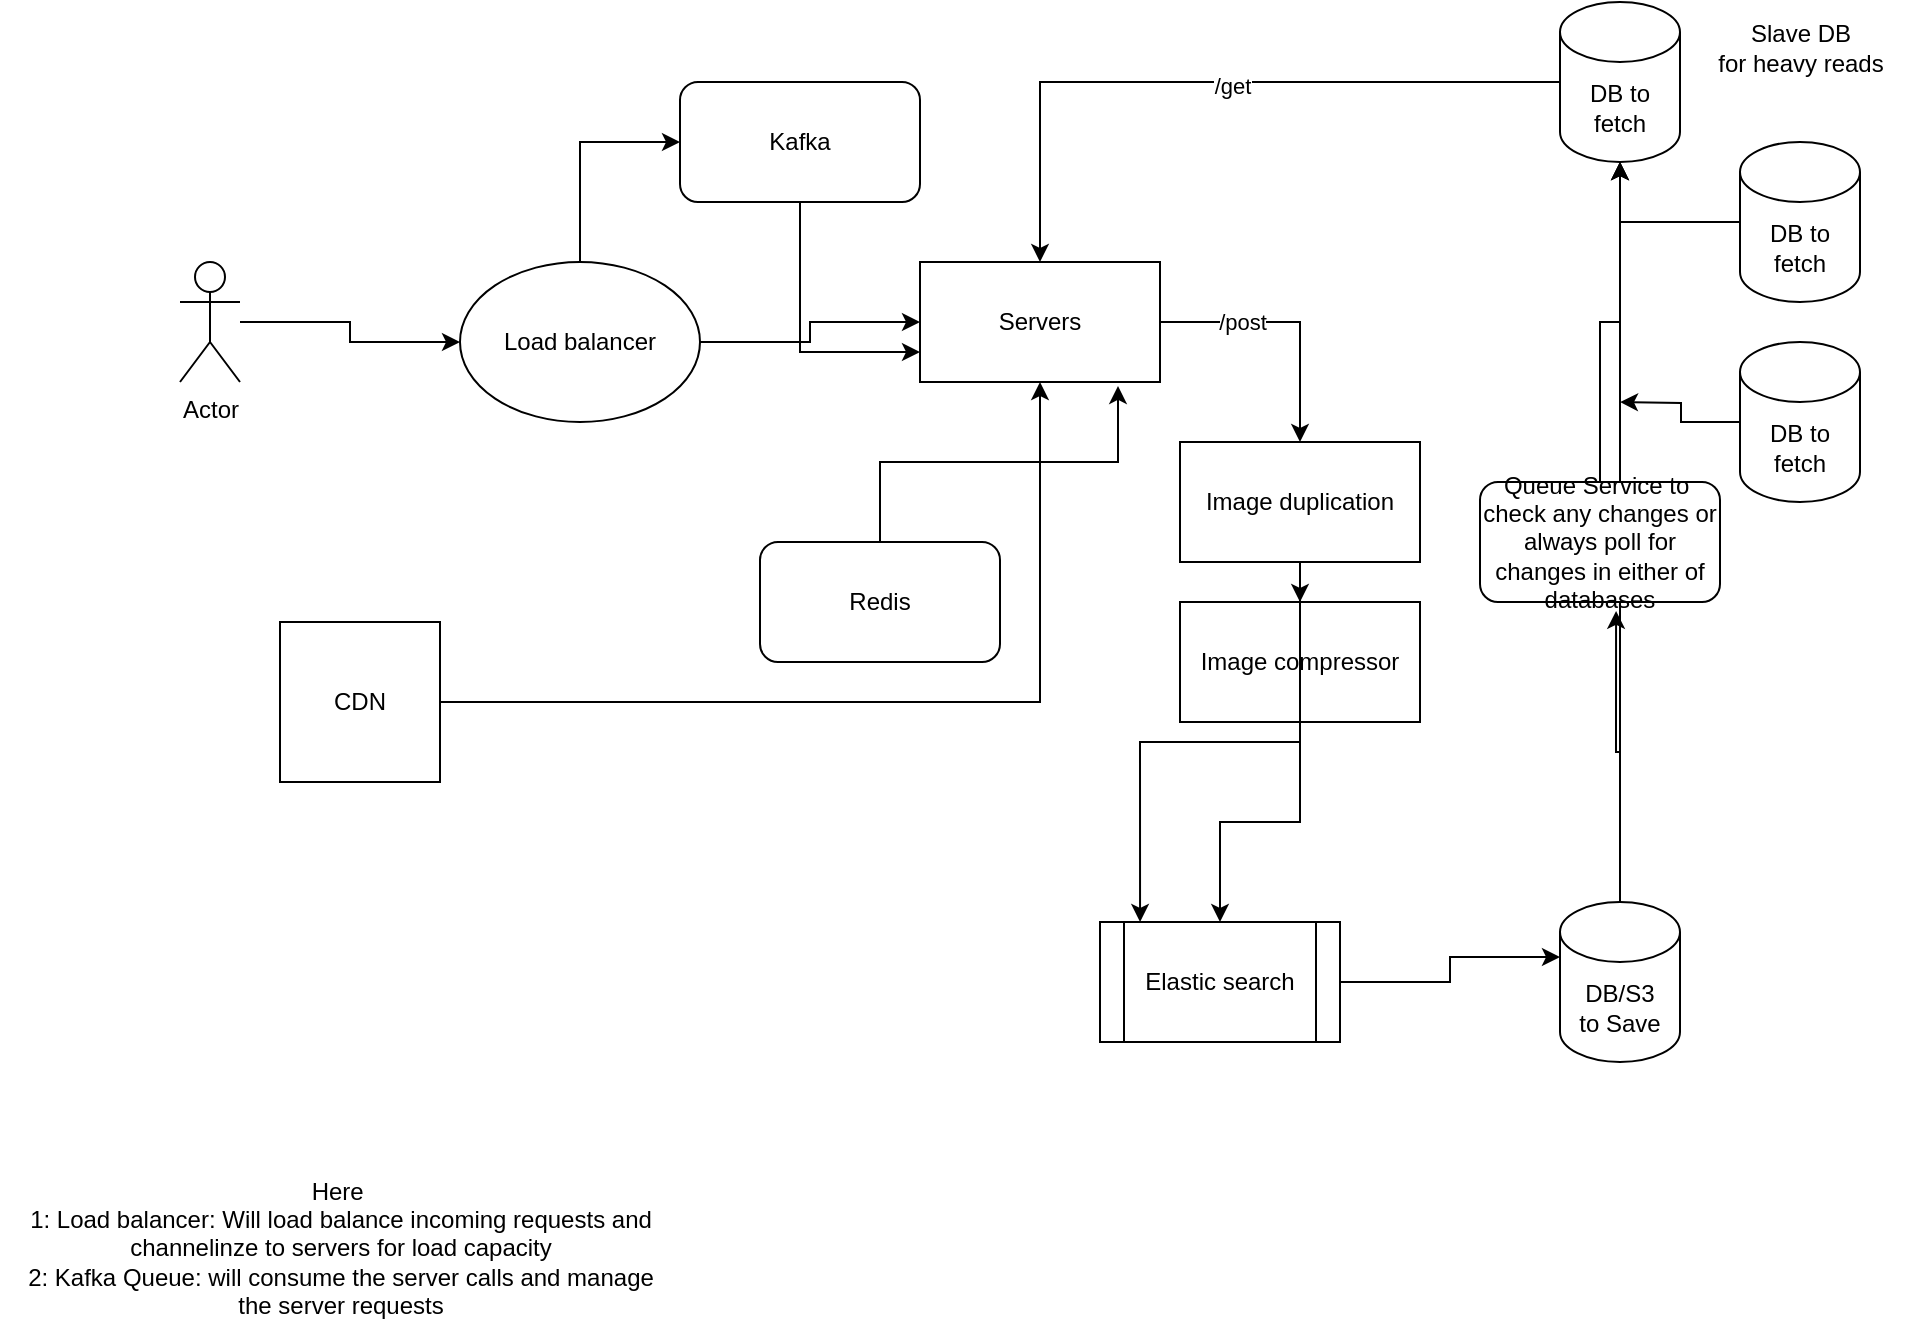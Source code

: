 <mxfile version="21.2.9" type="github">
  <diagram name="Page-1" id="qX53JOvQzqTEsRCYqxFs">
    <mxGraphModel dx="1865" dy="666" grid="1" gridSize="10" guides="1" tooltips="1" connect="1" arrows="1" fold="1" page="1" pageScale="1" pageWidth="827" pageHeight="1169" math="0" shadow="0">
      <root>
        <mxCell id="0" />
        <mxCell id="1" parent="0" />
        <mxCell id="NKDnhciYdsfh6VeeJWnX-10" style="edgeStyle=orthogonalEdgeStyle;rounded=0;orthogonalLoop=1;jettySize=auto;html=1;" parent="1" source="NKDnhciYdsfh6VeeJWnX-1" target="NKDnhciYdsfh6VeeJWnX-2" edge="1">
          <mxGeometry relative="1" as="geometry" />
        </mxCell>
        <mxCell id="NKDnhciYdsfh6VeeJWnX-1" value="Actor" style="shape=umlActor;verticalLabelPosition=bottom;verticalAlign=top;html=1;outlineConnect=0;" parent="1" vertex="1">
          <mxGeometry x="70" y="150" width="30" height="60" as="geometry" />
        </mxCell>
        <mxCell id="NKDnhciYdsfh6VeeJWnX-11" style="edgeStyle=orthogonalEdgeStyle;rounded=0;orthogonalLoop=1;jettySize=auto;html=1;" parent="1" source="NKDnhciYdsfh6VeeJWnX-2" target="NKDnhciYdsfh6VeeJWnX-4" edge="1">
          <mxGeometry relative="1" as="geometry" />
        </mxCell>
        <mxCell id="NKDnhciYdsfh6VeeJWnX-30" style="edgeStyle=orthogonalEdgeStyle;rounded=0;orthogonalLoop=1;jettySize=auto;html=1;entryX=0;entryY=0.5;entryDx=0;entryDy=0;" parent="1" source="NKDnhciYdsfh6VeeJWnX-2" target="NKDnhciYdsfh6VeeJWnX-28" edge="1">
          <mxGeometry relative="1" as="geometry" />
        </mxCell>
        <mxCell id="NKDnhciYdsfh6VeeJWnX-2" value="Load balancer" style="ellipse;whiteSpace=wrap;html=1;" parent="1" vertex="1">
          <mxGeometry x="210" y="150" width="120" height="80" as="geometry" />
        </mxCell>
        <mxCell id="NKDnhciYdsfh6VeeJWnX-20" style="edgeStyle=orthogonalEdgeStyle;rounded=0;orthogonalLoop=1;jettySize=auto;html=1;" parent="1" source="NKDnhciYdsfh6VeeJWnX-3" target="NKDnhciYdsfh6VeeJWnX-18" edge="1">
          <mxGeometry relative="1" as="geometry">
            <mxPoint x="790" y="430" as="targetPoint" />
          </mxGeometry>
        </mxCell>
        <mxCell id="NKDnhciYdsfh6VeeJWnX-25" style="edgeStyle=orthogonalEdgeStyle;rounded=0;orthogonalLoop=1;jettySize=auto;html=1;entryX=0.567;entryY=1.074;entryDx=0;entryDy=0;entryPerimeter=0;" parent="1" source="NKDnhciYdsfh6VeeJWnX-3" target="NKDnhciYdsfh6VeeJWnX-24" edge="1">
          <mxGeometry relative="1" as="geometry" />
        </mxCell>
        <mxCell id="NKDnhciYdsfh6VeeJWnX-3" value="DB/S3&lt;br&gt;to Save" style="shape=cylinder3;whiteSpace=wrap;html=1;boundedLbl=1;backgroundOutline=1;size=15;" parent="1" vertex="1">
          <mxGeometry x="760" y="470" width="60" height="80" as="geometry" />
        </mxCell>
        <mxCell id="NKDnhciYdsfh6VeeJWnX-12" style="edgeStyle=orthogonalEdgeStyle;rounded=0;orthogonalLoop=1;jettySize=auto;html=1;exitX=1;exitY=0.5;exitDx=0;exitDy=0;" parent="1" source="NKDnhciYdsfh6VeeJWnX-4" target="NKDnhciYdsfh6VeeJWnX-7" edge="1">
          <mxGeometry relative="1" as="geometry" />
        </mxCell>
        <mxCell id="NKDnhciYdsfh6VeeJWnX-22" value="/post" style="edgeLabel;html=1;align=center;verticalAlign=middle;resizable=0;points=[];" parent="NKDnhciYdsfh6VeeJWnX-12" vertex="1" connectable="0">
          <mxGeometry x="-0.369" y="1" relative="1" as="geometry">
            <mxPoint y="1" as="offset" />
          </mxGeometry>
        </mxCell>
        <mxCell id="NKDnhciYdsfh6VeeJWnX-4" value="Servers" style="rounded=0;whiteSpace=wrap;html=1;" parent="1" vertex="1">
          <mxGeometry x="440" y="150" width="120" height="60" as="geometry" />
        </mxCell>
        <mxCell id="NKDnhciYdsfh6VeeJWnX-15" style="edgeStyle=orthogonalEdgeStyle;rounded=0;orthogonalLoop=1;jettySize=auto;html=1;" parent="1" source="NKDnhciYdsfh6VeeJWnX-5" target="NKDnhciYdsfh6VeeJWnX-8" edge="1">
          <mxGeometry relative="1" as="geometry" />
        </mxCell>
        <mxCell id="NKDnhciYdsfh6VeeJWnX-5" value="Image compressor" style="rounded=0;whiteSpace=wrap;html=1;" parent="1" vertex="1">
          <mxGeometry x="570" y="320" width="120" height="60" as="geometry" />
        </mxCell>
        <mxCell id="NKDnhciYdsfh6VeeJWnX-23" style="edgeStyle=orthogonalEdgeStyle;rounded=0;orthogonalLoop=1;jettySize=auto;html=1;entryX=0.5;entryY=1;entryDx=0;entryDy=0;" parent="1" source="NKDnhciYdsfh6VeeJWnX-6" target="NKDnhciYdsfh6VeeJWnX-4" edge="1">
          <mxGeometry relative="1" as="geometry" />
        </mxCell>
        <mxCell id="NKDnhciYdsfh6VeeJWnX-6" value="CDN" style="whiteSpace=wrap;html=1;aspect=fixed;" parent="1" vertex="1">
          <mxGeometry x="120" y="330" width="80" height="80" as="geometry" />
        </mxCell>
        <mxCell id="NKDnhciYdsfh6VeeJWnX-13" style="edgeStyle=orthogonalEdgeStyle;rounded=0;orthogonalLoop=1;jettySize=auto;html=1;exitX=0.5;exitY=1;exitDx=0;exitDy=0;entryX=0.5;entryY=0;entryDx=0;entryDy=0;" parent="1" source="NKDnhciYdsfh6VeeJWnX-7" target="NKDnhciYdsfh6VeeJWnX-5" edge="1">
          <mxGeometry relative="1" as="geometry" />
        </mxCell>
        <mxCell id="NKDnhciYdsfh6VeeJWnX-17" style="edgeStyle=orthogonalEdgeStyle;rounded=0;orthogonalLoop=1;jettySize=auto;html=1;entryX=0.167;entryY=0;entryDx=0;entryDy=0;entryPerimeter=0;" parent="1" source="NKDnhciYdsfh6VeeJWnX-7" target="NKDnhciYdsfh6VeeJWnX-8" edge="1">
          <mxGeometry relative="1" as="geometry" />
        </mxCell>
        <mxCell id="NKDnhciYdsfh6VeeJWnX-7" value="Image duplication" style="rounded=0;whiteSpace=wrap;html=1;" parent="1" vertex="1">
          <mxGeometry x="570" y="240" width="120" height="60" as="geometry" />
        </mxCell>
        <mxCell id="NKDnhciYdsfh6VeeJWnX-16" style="edgeStyle=orthogonalEdgeStyle;rounded=0;orthogonalLoop=1;jettySize=auto;html=1;entryX=0;entryY=0;entryDx=0;entryDy=27.5;entryPerimeter=0;" parent="1" source="NKDnhciYdsfh6VeeJWnX-8" target="NKDnhciYdsfh6VeeJWnX-3" edge="1">
          <mxGeometry relative="1" as="geometry" />
        </mxCell>
        <mxCell id="NKDnhciYdsfh6VeeJWnX-8" value="Elastic search" style="shape=process;whiteSpace=wrap;html=1;backgroundOutline=1;" parent="1" vertex="1">
          <mxGeometry x="530" y="480" width="120" height="60" as="geometry" />
        </mxCell>
        <mxCell id="NKDnhciYdsfh6VeeJWnX-14" style="edgeStyle=orthogonalEdgeStyle;rounded=0;orthogonalLoop=1;jettySize=auto;html=1;entryX=0.825;entryY=1.033;entryDx=0;entryDy=0;entryPerimeter=0;" parent="1" source="NKDnhciYdsfh6VeeJWnX-9" target="NKDnhciYdsfh6VeeJWnX-4" edge="1">
          <mxGeometry relative="1" as="geometry" />
        </mxCell>
        <mxCell id="NKDnhciYdsfh6VeeJWnX-9" value="Redis" style="rounded=1;whiteSpace=wrap;html=1;" parent="1" vertex="1">
          <mxGeometry x="360" y="290" width="120" height="60" as="geometry" />
        </mxCell>
        <mxCell id="NKDnhciYdsfh6VeeJWnX-19" style="edgeStyle=orthogonalEdgeStyle;rounded=0;orthogonalLoop=1;jettySize=auto;html=1;" parent="1" source="NKDnhciYdsfh6VeeJWnX-18" target="NKDnhciYdsfh6VeeJWnX-4" edge="1">
          <mxGeometry relative="1" as="geometry">
            <mxPoint x="500" y="70" as="targetPoint" />
          </mxGeometry>
        </mxCell>
        <mxCell id="NKDnhciYdsfh6VeeJWnX-21" value="/get&lt;br&gt;" style="edgeLabel;html=1;align=center;verticalAlign=middle;resizable=0;points=[];" parent="NKDnhciYdsfh6VeeJWnX-19" vertex="1" connectable="0">
          <mxGeometry x="-0.063" y="2" relative="1" as="geometry">
            <mxPoint as="offset" />
          </mxGeometry>
        </mxCell>
        <mxCell id="NKDnhciYdsfh6VeeJWnX-18" value="DB to fetch" style="shape=cylinder3;whiteSpace=wrap;html=1;boundedLbl=1;backgroundOutline=1;size=15;" parent="1" vertex="1">
          <mxGeometry x="760" y="20" width="60" height="80" as="geometry" />
        </mxCell>
        <mxCell id="NKDnhciYdsfh6VeeJWnX-26" style="edgeStyle=orthogonalEdgeStyle;rounded=0;orthogonalLoop=1;jettySize=auto;html=1;entryX=0.5;entryY=1;entryDx=0;entryDy=0;entryPerimeter=0;" parent="1" source="NKDnhciYdsfh6VeeJWnX-24" target="NKDnhciYdsfh6VeeJWnX-18" edge="1">
          <mxGeometry relative="1" as="geometry" />
        </mxCell>
        <mxCell id="NKDnhciYdsfh6VeeJWnX-24" value="Queue Service to&amp;nbsp;&lt;br&gt;check any changes or&lt;br&gt;always poll for changes in either of databases&lt;br&gt;" style="rounded=1;whiteSpace=wrap;html=1;" parent="1" vertex="1">
          <mxGeometry x="720" y="260" width="120" height="60" as="geometry" />
        </mxCell>
        <mxCell id="NKDnhciYdsfh6VeeJWnX-27" value="Here&amp;nbsp;&lt;br&gt;1: Load balancer: Will load balance incoming requests and&lt;br&gt;channelinze to servers for load capacity&lt;br&gt;2: Kafka Queue: will consume the server calls and manage &lt;br&gt;the server&amp;nbsp;requests&lt;br&gt;" style="text;html=1;align=center;verticalAlign=middle;resizable=0;points=[];autosize=1;strokeColor=none;fillColor=none;" parent="1" vertex="1">
          <mxGeometry x="-20" y="598" width="340" height="90" as="geometry" />
        </mxCell>
        <mxCell id="NKDnhciYdsfh6VeeJWnX-29" style="edgeStyle=orthogonalEdgeStyle;rounded=0;orthogonalLoop=1;jettySize=auto;html=1;entryX=0;entryY=0.75;entryDx=0;entryDy=0;" parent="1" source="NKDnhciYdsfh6VeeJWnX-28" target="NKDnhciYdsfh6VeeJWnX-4" edge="1">
          <mxGeometry relative="1" as="geometry" />
        </mxCell>
        <mxCell id="NKDnhciYdsfh6VeeJWnX-28" value="Kafka" style="rounded=1;whiteSpace=wrap;html=1;" parent="1" vertex="1">
          <mxGeometry x="320" y="60" width="120" height="60" as="geometry" />
        </mxCell>
        <mxCell id="U5kLuQHOlf_KjCGQI0WT-5" style="edgeStyle=orthogonalEdgeStyle;rounded=0;orthogonalLoop=1;jettySize=auto;html=1;entryX=0.5;entryY=1;entryDx=0;entryDy=0;entryPerimeter=0;" edge="1" parent="1" source="U5kLuQHOlf_KjCGQI0WT-2" target="NKDnhciYdsfh6VeeJWnX-18">
          <mxGeometry relative="1" as="geometry" />
        </mxCell>
        <mxCell id="U5kLuQHOlf_KjCGQI0WT-2" value="DB to fetch" style="shape=cylinder3;whiteSpace=wrap;html=1;boundedLbl=1;backgroundOutline=1;size=15;" vertex="1" parent="1">
          <mxGeometry x="850" y="90" width="60" height="80" as="geometry" />
        </mxCell>
        <mxCell id="U5kLuQHOlf_KjCGQI0WT-6" style="edgeStyle=orthogonalEdgeStyle;rounded=0;orthogonalLoop=1;jettySize=auto;html=1;" edge="1" parent="1" source="U5kLuQHOlf_KjCGQI0WT-3">
          <mxGeometry relative="1" as="geometry">
            <mxPoint x="790" y="220" as="targetPoint" />
          </mxGeometry>
        </mxCell>
        <mxCell id="U5kLuQHOlf_KjCGQI0WT-3" value="DB to fetch" style="shape=cylinder3;whiteSpace=wrap;html=1;boundedLbl=1;backgroundOutline=1;size=15;" vertex="1" parent="1">
          <mxGeometry x="850" y="190" width="60" height="80" as="geometry" />
        </mxCell>
        <mxCell id="U5kLuQHOlf_KjCGQI0WT-4" value="Slave DB&lt;br&gt;for heavy reads&lt;br&gt;" style="text;html=1;align=center;verticalAlign=middle;resizable=0;points=[];autosize=1;strokeColor=none;fillColor=none;" vertex="1" parent="1">
          <mxGeometry x="825" y="23" width="110" height="40" as="geometry" />
        </mxCell>
      </root>
    </mxGraphModel>
  </diagram>
</mxfile>

